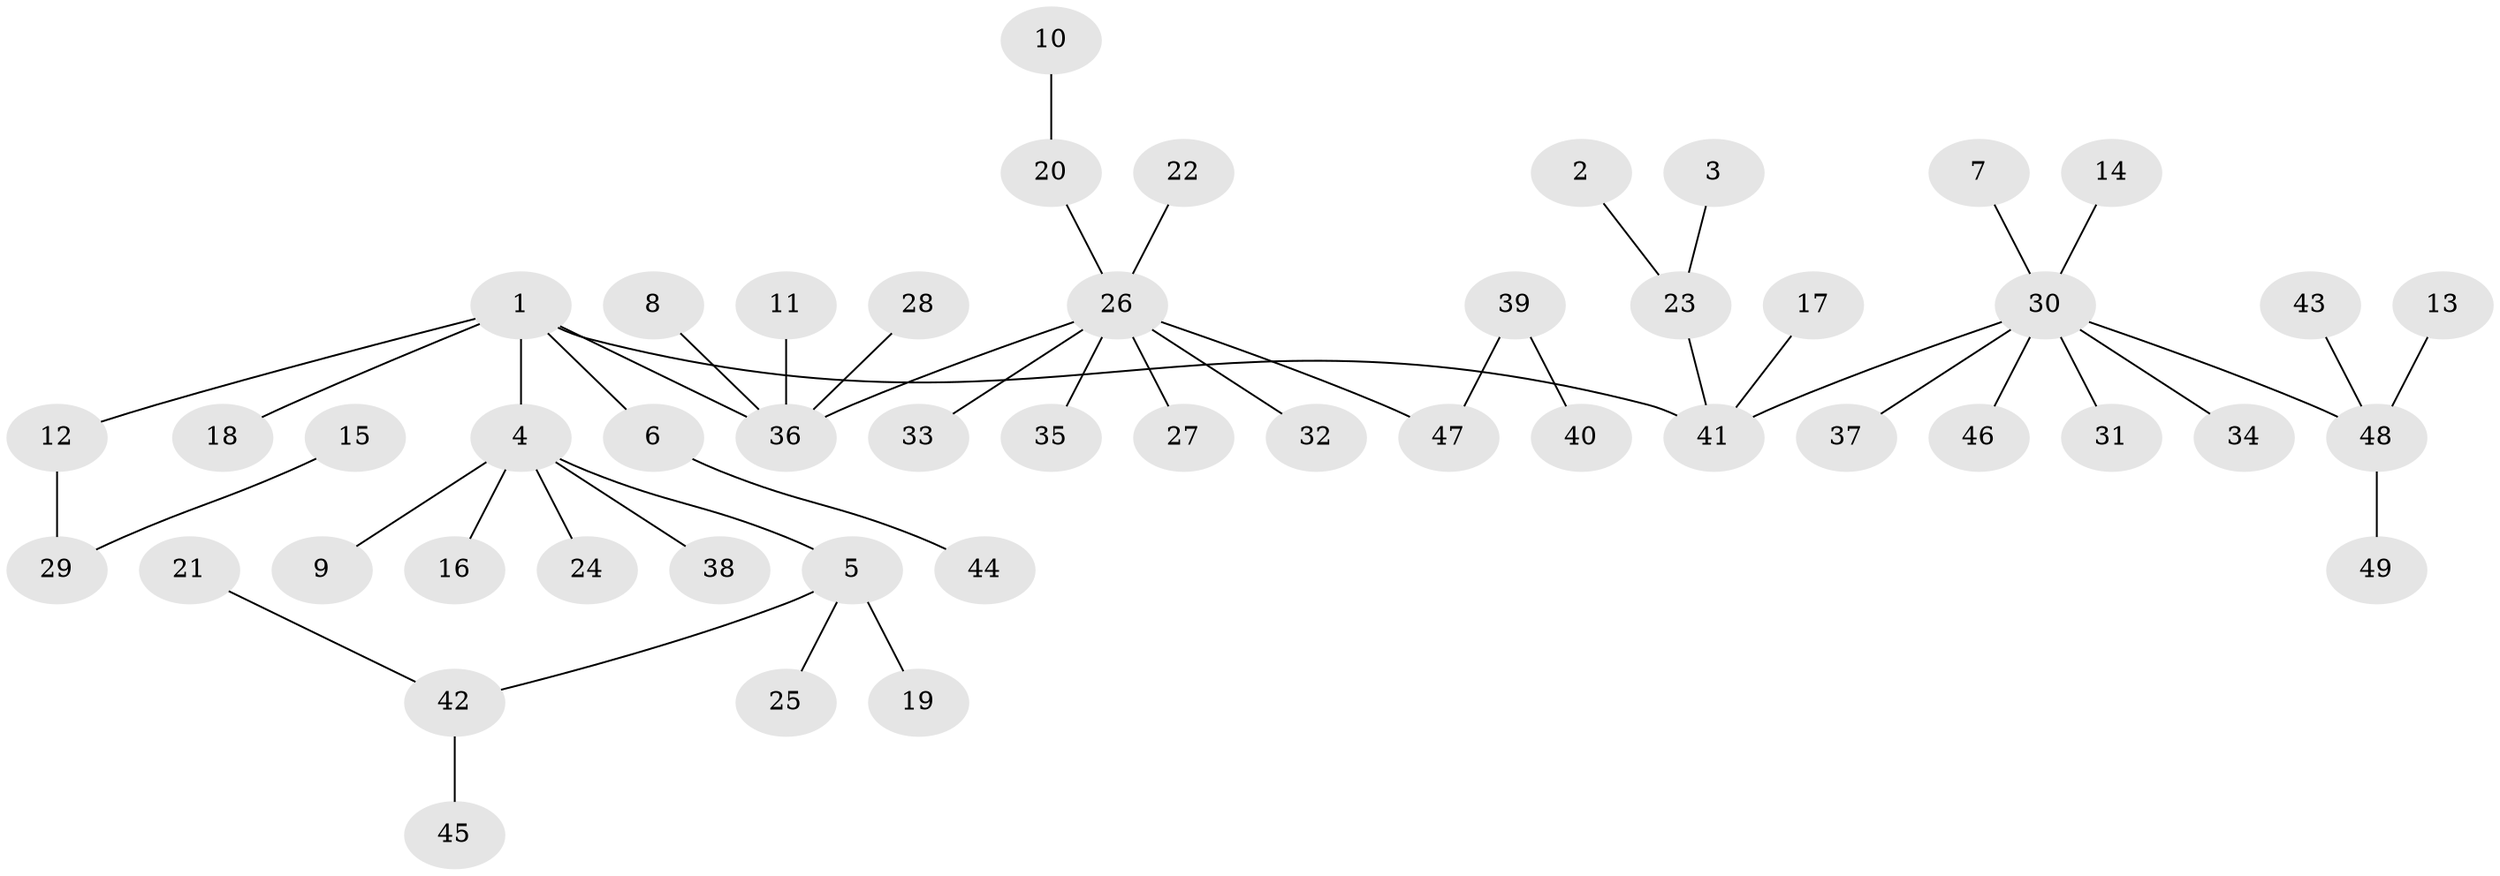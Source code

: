 // original degree distribution, {6: 0.020618556701030927, 5: 0.041237113402061855, 3: 0.13402061855670103, 4: 0.07216494845360824, 1: 0.5051546391752577, 2: 0.2268041237113402}
// Generated by graph-tools (version 1.1) at 2025/50/03/09/25 03:50:17]
// undirected, 49 vertices, 48 edges
graph export_dot {
graph [start="1"]
  node [color=gray90,style=filled];
  1;
  2;
  3;
  4;
  5;
  6;
  7;
  8;
  9;
  10;
  11;
  12;
  13;
  14;
  15;
  16;
  17;
  18;
  19;
  20;
  21;
  22;
  23;
  24;
  25;
  26;
  27;
  28;
  29;
  30;
  31;
  32;
  33;
  34;
  35;
  36;
  37;
  38;
  39;
  40;
  41;
  42;
  43;
  44;
  45;
  46;
  47;
  48;
  49;
  1 -- 4 [weight=1.0];
  1 -- 6 [weight=1.0];
  1 -- 12 [weight=1.0];
  1 -- 18 [weight=1.0];
  1 -- 36 [weight=1.0];
  1 -- 41 [weight=1.0];
  2 -- 23 [weight=1.0];
  3 -- 23 [weight=1.0];
  4 -- 5 [weight=1.0];
  4 -- 9 [weight=1.0];
  4 -- 16 [weight=1.0];
  4 -- 24 [weight=1.0];
  4 -- 38 [weight=1.0];
  5 -- 19 [weight=1.0];
  5 -- 25 [weight=1.0];
  5 -- 42 [weight=1.0];
  6 -- 44 [weight=1.0];
  7 -- 30 [weight=1.0];
  8 -- 36 [weight=1.0];
  10 -- 20 [weight=1.0];
  11 -- 36 [weight=1.0];
  12 -- 29 [weight=1.0];
  13 -- 48 [weight=1.0];
  14 -- 30 [weight=1.0];
  15 -- 29 [weight=1.0];
  17 -- 41 [weight=1.0];
  20 -- 26 [weight=1.0];
  21 -- 42 [weight=1.0];
  22 -- 26 [weight=1.0];
  23 -- 41 [weight=1.0];
  26 -- 27 [weight=1.0];
  26 -- 32 [weight=1.0];
  26 -- 33 [weight=1.0];
  26 -- 35 [weight=1.0];
  26 -- 36 [weight=1.0];
  26 -- 47 [weight=1.0];
  28 -- 36 [weight=1.0];
  30 -- 31 [weight=1.0];
  30 -- 34 [weight=1.0];
  30 -- 37 [weight=1.0];
  30 -- 41 [weight=1.0];
  30 -- 46 [weight=1.0];
  30 -- 48 [weight=1.0];
  39 -- 40 [weight=1.0];
  39 -- 47 [weight=1.0];
  42 -- 45 [weight=1.0];
  43 -- 48 [weight=1.0];
  48 -- 49 [weight=1.0];
}
